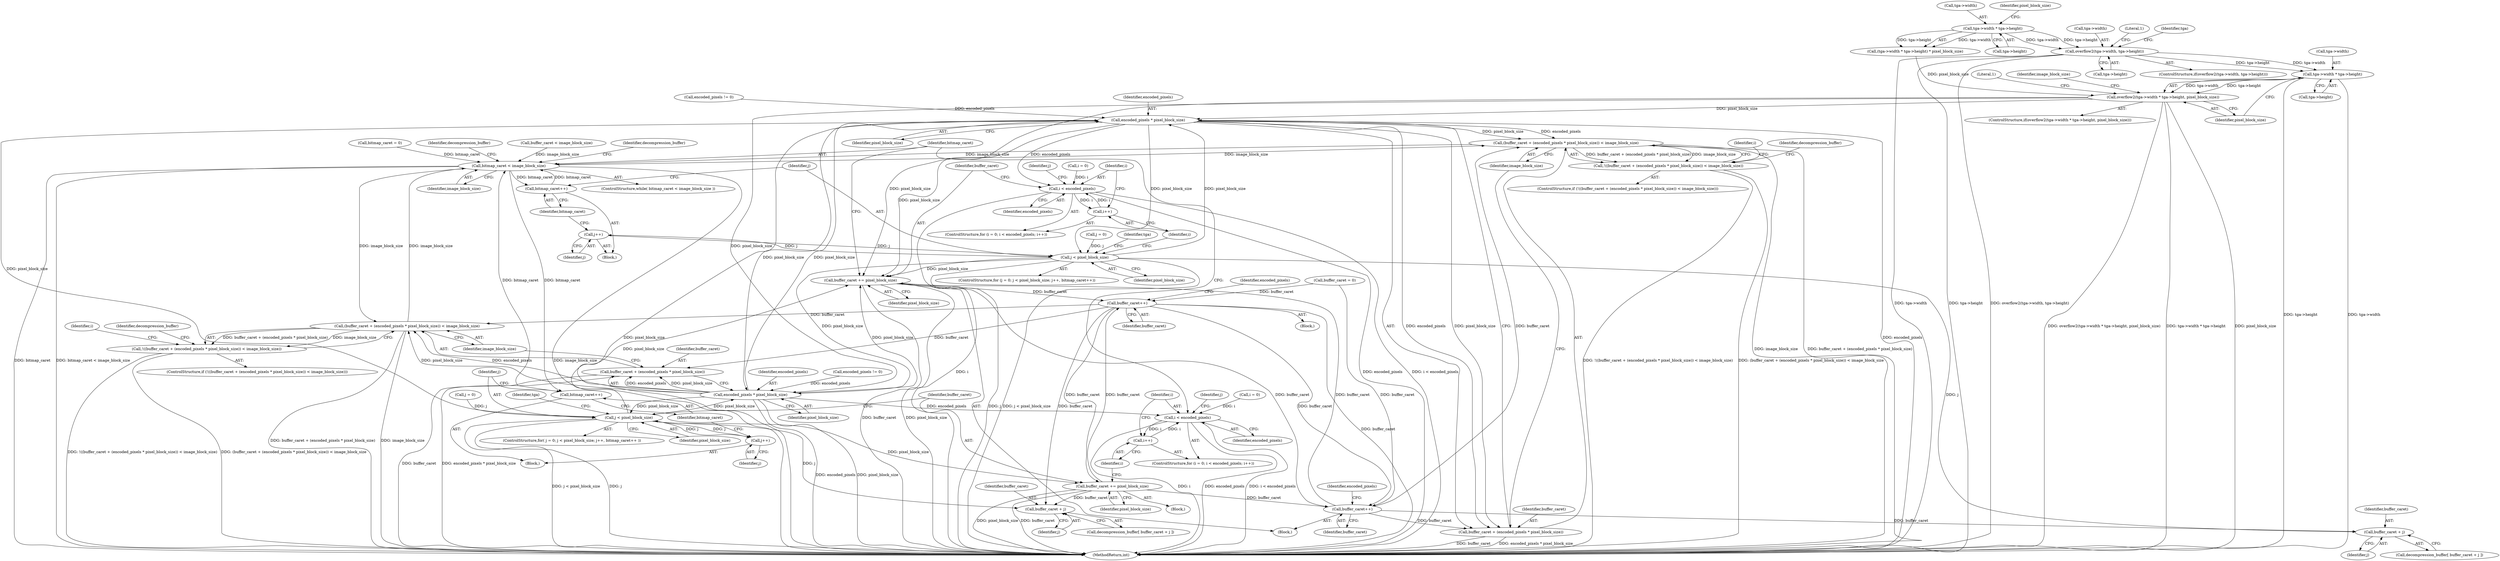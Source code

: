digraph "0_libgd_3c2b605d72e8b080dace1d98a6e50b46c1d12186@pointer" {
"1000154" [label="(Call,overflow2(tga->width, tga->height))"];
"1000120" [label="(Call,tga->width * tga->height)"];
"1000167" [label="(Call,tga->width * tga->height)"];
"1000166" [label="(Call,overflow2(tga->width * tga->height, pixel_block_size))"];
"1000393" [label="(Call,encoded_pixels * pixel_block_size)"];
"1000390" [label="(Call,(buffer_caret + (encoded_pixels * pixel_block_size)) < image_block_size)"];
"1000359" [label="(Call,bitmap_caret < image_block_size)"];
"1000425" [label="(Call,bitmap_caret++)"];
"1000460" [label="(Call,(buffer_caret + (encoded_pixels * pixel_block_size)) < image_block_size)"];
"1000459" [label="(Call,!((buffer_caret + (encoded_pixels * pixel_block_size)) < image_block_size))"];
"1000495" [label="(Call,bitmap_caret++)"];
"1000389" [label="(Call,!((buffer_caret + (encoded_pixels * pixel_block_size)) < image_block_size))"];
"1000391" [label="(Call,buffer_caret + (encoded_pixels * pixel_block_size))"];
"1000409" [label="(Call,i < encoded_pixels)"];
"1000412" [label="(Call,i++)"];
"1000419" [label="(Call,j < pixel_block_size)"];
"1000423" [label="(Call,j++)"];
"1000436" [label="(Call,buffer_caret + j)"];
"1000439" [label="(Call,buffer_caret += pixel_block_size)"];
"1000381" [label="(Call,buffer_caret++)"];
"1000451" [label="(Call,buffer_caret++)"];
"1000461" [label="(Call,buffer_caret + (encoded_pixels * pixel_block_size))"];
"1000506" [label="(Call,buffer_caret + j)"];
"1000509" [label="(Call,buffer_caret += pixel_block_size)"];
"1000463" [label="(Call,encoded_pixels * pixel_block_size)"];
"1000479" [label="(Call,i < encoded_pixels)"];
"1000482" [label="(Call,i++)"];
"1000489" [label="(Call,j < pixel_block_size)"];
"1000493" [label="(Call,j++)"];
"1000426" [label="(Identifier,bitmap_caret)"];
"1000443" [label="(Block,)"];
"1000167" [label="(Call,tga->width * tga->height)"];
"1000436" [label="(Call,buffer_caret + j)"];
"1000486" [label="(Call,j = 0)"];
"1000489" [label="(Call,j < pixel_block_size)"];
"1000487" [label="(Identifier,j)"];
"1000384" [label="(Call,encoded_pixels != 0)"];
"1000494" [label="(Identifier,j)"];
"1000480" [label="(Identifier,i)"];
"1000490" [label="(Identifier,j)"];
"1000381" [label="(Call,buffer_caret++)"];
"1000475" [label="(ControlStructure,for (i = 0; i < encoded_pixels; i++))"];
"1000434" [label="(Call,decompression_buffer[ buffer_caret + j ])"];
"1000358" [label="(ControlStructure,while( bitmap_caret < image_block_size ))"];
"1000407" [label="(Identifier,i)"];
"1000481" [label="(Identifier,encoded_pixels)"];
"1000390" [label="(Call,(buffer_caret + (encoded_pixels * pixel_block_size)) < image_block_size)"];
"1000438" [label="(Identifier,j)"];
"1000165" [label="(ControlStructure,if(overflow2(tga->width * tga->height, pixel_block_size)))"];
"1000171" [label="(Call,tga->height)"];
"1000121" [label="(Call,tga->width)"];
"1000460" [label="(Call,(buffer_caret + (encoded_pixels * pixel_block_size)) < image_block_size)"];
"1000415" [label="(ControlStructure,for (j = 0; j < pixel_block_size; j++, bitmap_caret++))"];
"1000141" [label="(Call,bitmap_caret = 0)"];
"1000440" [label="(Identifier,buffer_caret)"];
"1000178" [label="(Literal,1)"];
"1000155" [label="(Call,tga->width)"];
"1000371" [label="(Block,)"];
"1000120" [label="(Call,tga->width * tga->height)"];
"1000458" [label="(ControlStructure,if (!((buffer_caret + (encoded_pixels * pixel_block_size)) < image_block_size)))"];
"1000496" [label="(Identifier,bitmap_caret)"];
"1000385" [label="(Identifier,encoded_pixels)"];
"1000513" [label="(Identifier,decompression_buffer)"];
"1000510" [label="(Identifier,buffer_caret)"];
"1000501" [label="(Identifier,tga)"];
"1000394" [label="(Identifier,encoded_pixels)"];
"1000421" [label="(Identifier,pixel_block_size)"];
"1000455" [label="(Identifier,encoded_pixels)"];
"1000451" [label="(Call,buffer_caret++)"];
"1000465" [label="(Identifier,pixel_block_size)"];
"1000164" [label="(Literal,1)"];
"1000361" [label="(Identifier,image_block_size)"];
"1000459" [label="(Call,!((buffer_caret + (encoded_pixels * pixel_block_size)) < image_block_size))"];
"1000181" [label="(Identifier,image_block_size)"];
"1000154" [label="(Call,overflow2(tga->width, tga->height))"];
"1000410" [label="(Identifier,i)"];
"1000424" [label="(Identifier,j)"];
"1000391" [label="(Call,buffer_caret + (encoded_pixels * pixel_block_size))"];
"1000355" [label="(Call,buffer_caret = 0)"];
"1000463" [label="(Call,encoded_pixels * pixel_block_size)"];
"1000483" [label="(Identifier,i)"];
"1000519" [label="(MethodReturn,int)"];
"1000484" [label="(Block,)"];
"1000461" [label="(Call,buffer_caret + (encoded_pixels * pixel_block_size))"];
"1000417" [label="(Identifier,j)"];
"1000416" [label="(Call,j = 0)"];
"1000431" [label="(Identifier,tga)"];
"1000412" [label="(Call,i++)"];
"1000425" [label="(Call,bitmap_caret++)"];
"1000119" [label="(Call,(tga->width * tga->height) * pixel_block_size)"];
"1000360" [label="(Identifier,bitmap_caret)"];
"1000340" [label="(Call,buffer_caret < image_block_size)"];
"1000508" [label="(Identifier,j)"];
"1000479" [label="(Call,i < encoded_pixels)"];
"1000389" [label="(Call,!((buffer_caret + (encoded_pixels * pixel_block_size)) < image_block_size))"];
"1000392" [label="(Identifier,buffer_caret)"];
"1000485" [label="(ControlStructure,for( j = 0; j < pixel_block_size; j++, bitmap_caret++ ))"];
"1000462" [label="(Identifier,buffer_caret)"];
"1000405" [label="(ControlStructure,for (i = 0; i < encoded_pixels; i++))"];
"1000437" [label="(Identifier,buffer_caret)"];
"1000422" [label="(Block,)"];
"1000168" [label="(Call,tga->width)"];
"1000439" [label="(Call,buffer_caret += pixel_block_size)"];
"1000511" [label="(Identifier,pixel_block_size)"];
"1000124" [label="(Call,tga->height)"];
"1000419" [label="(Call,j < pixel_block_size)"];
"1000388" [label="(ControlStructure,if (!((buffer_caret + (encoded_pixels * pixel_block_size)) < image_block_size)))"];
"1000393" [label="(Call,encoded_pixels * pixel_block_size)"];
"1000409" [label="(Call,i < encoded_pixels)"];
"1000420" [label="(Identifier,j)"];
"1000169" [label="(Identifier,tga)"];
"1000399" [label="(Identifier,decompression_buffer)"];
"1000158" [label="(Call,tga->height)"];
"1000482" [label="(Call,i++)"];
"1000406" [label="(Call,i = 0)"];
"1000466" [label="(Identifier,image_block_size)"];
"1000153" [label="(ControlStructure,if(overflow2(tga->width, tga->height)))"];
"1000382" [label="(Identifier,buffer_caret)"];
"1000506" [label="(Call,buffer_caret + j)"];
"1000127" [label="(Identifier,pixel_block_size)"];
"1000464" [label="(Identifier,encoded_pixels)"];
"1000469" [label="(Identifier,decompression_buffer)"];
"1000492" [label="(Block,)"];
"1000477" [label="(Identifier,i)"];
"1000476" [label="(Call,i = 0)"];
"1000413" [label="(Identifier,i)"];
"1000495" [label="(Call,bitmap_caret++)"];
"1000411" [label="(Identifier,encoded_pixels)"];
"1000441" [label="(Identifier,pixel_block_size)"];
"1000423" [label="(Call,j++)"];
"1000395" [label="(Identifier,pixel_block_size)"];
"1000491" [label="(Identifier,pixel_block_size)"];
"1000454" [label="(Call,encoded_pixels != 0)"];
"1000166" [label="(Call,overflow2(tga->width * tga->height, pixel_block_size))"];
"1000493" [label="(Call,j++)"];
"1000396" [label="(Identifier,image_block_size)"];
"1000367" [label="(Identifier,decompression_buffer)"];
"1000174" [label="(Identifier,pixel_block_size)"];
"1000509" [label="(Call,buffer_caret += pixel_block_size)"];
"1000452" [label="(Identifier,buffer_caret)"];
"1000507" [label="(Identifier,buffer_caret)"];
"1000359" [label="(Call,bitmap_caret < image_block_size)"];
"1000504" [label="(Call,decompression_buffer[ buffer_caret + j ])"];
"1000154" -> "1000153"  [label="AST: "];
"1000154" -> "1000158"  [label="CFG: "];
"1000155" -> "1000154"  [label="AST: "];
"1000158" -> "1000154"  [label="AST: "];
"1000164" -> "1000154"  [label="CFG: "];
"1000169" -> "1000154"  [label="CFG: "];
"1000154" -> "1000519"  [label="DDG: tga->width"];
"1000154" -> "1000519"  [label="DDG: tga->height"];
"1000154" -> "1000519"  [label="DDG: overflow2(tga->width, tga->height)"];
"1000120" -> "1000154"  [label="DDG: tga->width"];
"1000120" -> "1000154"  [label="DDG: tga->height"];
"1000154" -> "1000167"  [label="DDG: tga->width"];
"1000154" -> "1000167"  [label="DDG: tga->height"];
"1000120" -> "1000119"  [label="AST: "];
"1000120" -> "1000124"  [label="CFG: "];
"1000121" -> "1000120"  [label="AST: "];
"1000124" -> "1000120"  [label="AST: "];
"1000127" -> "1000120"  [label="CFG: "];
"1000120" -> "1000119"  [label="DDG: tga->width"];
"1000120" -> "1000119"  [label="DDG: tga->height"];
"1000167" -> "1000166"  [label="AST: "];
"1000167" -> "1000171"  [label="CFG: "];
"1000168" -> "1000167"  [label="AST: "];
"1000171" -> "1000167"  [label="AST: "];
"1000174" -> "1000167"  [label="CFG: "];
"1000167" -> "1000519"  [label="DDG: tga->width"];
"1000167" -> "1000519"  [label="DDG: tga->height"];
"1000167" -> "1000166"  [label="DDG: tga->width"];
"1000167" -> "1000166"  [label="DDG: tga->height"];
"1000166" -> "1000165"  [label="AST: "];
"1000166" -> "1000174"  [label="CFG: "];
"1000174" -> "1000166"  [label="AST: "];
"1000178" -> "1000166"  [label="CFG: "];
"1000181" -> "1000166"  [label="CFG: "];
"1000166" -> "1000519"  [label="DDG: overflow2(tga->width * tga->height, pixel_block_size)"];
"1000166" -> "1000519"  [label="DDG: tga->width * tga->height"];
"1000166" -> "1000519"  [label="DDG: pixel_block_size"];
"1000119" -> "1000166"  [label="DDG: pixel_block_size"];
"1000166" -> "1000393"  [label="DDG: pixel_block_size"];
"1000166" -> "1000439"  [label="DDG: pixel_block_size"];
"1000166" -> "1000463"  [label="DDG: pixel_block_size"];
"1000393" -> "1000391"  [label="AST: "];
"1000393" -> "1000395"  [label="CFG: "];
"1000394" -> "1000393"  [label="AST: "];
"1000395" -> "1000393"  [label="AST: "];
"1000391" -> "1000393"  [label="CFG: "];
"1000393" -> "1000519"  [label="DDG: encoded_pixels"];
"1000393" -> "1000519"  [label="DDG: pixel_block_size"];
"1000393" -> "1000390"  [label="DDG: encoded_pixels"];
"1000393" -> "1000390"  [label="DDG: pixel_block_size"];
"1000393" -> "1000391"  [label="DDG: encoded_pixels"];
"1000393" -> "1000391"  [label="DDG: pixel_block_size"];
"1000384" -> "1000393"  [label="DDG: encoded_pixels"];
"1000463" -> "1000393"  [label="DDG: pixel_block_size"];
"1000489" -> "1000393"  [label="DDG: pixel_block_size"];
"1000419" -> "1000393"  [label="DDG: pixel_block_size"];
"1000393" -> "1000409"  [label="DDG: encoded_pixels"];
"1000393" -> "1000419"  [label="DDG: pixel_block_size"];
"1000393" -> "1000439"  [label="DDG: pixel_block_size"];
"1000393" -> "1000463"  [label="DDG: pixel_block_size"];
"1000390" -> "1000389"  [label="AST: "];
"1000390" -> "1000396"  [label="CFG: "];
"1000391" -> "1000390"  [label="AST: "];
"1000396" -> "1000390"  [label="AST: "];
"1000389" -> "1000390"  [label="CFG: "];
"1000390" -> "1000519"  [label="DDG: image_block_size"];
"1000390" -> "1000519"  [label="DDG: buffer_caret + (encoded_pixels * pixel_block_size)"];
"1000390" -> "1000359"  [label="DDG: image_block_size"];
"1000390" -> "1000389"  [label="DDG: buffer_caret + (encoded_pixels * pixel_block_size)"];
"1000390" -> "1000389"  [label="DDG: image_block_size"];
"1000381" -> "1000390"  [label="DDG: buffer_caret"];
"1000359" -> "1000390"  [label="DDG: image_block_size"];
"1000359" -> "1000358"  [label="AST: "];
"1000359" -> "1000361"  [label="CFG: "];
"1000360" -> "1000359"  [label="AST: "];
"1000361" -> "1000359"  [label="AST: "];
"1000367" -> "1000359"  [label="CFG: "];
"1000513" -> "1000359"  [label="CFG: "];
"1000359" -> "1000519"  [label="DDG: image_block_size"];
"1000359" -> "1000519"  [label="DDG: bitmap_caret"];
"1000359" -> "1000519"  [label="DDG: bitmap_caret < image_block_size"];
"1000141" -> "1000359"  [label="DDG: bitmap_caret"];
"1000495" -> "1000359"  [label="DDG: bitmap_caret"];
"1000425" -> "1000359"  [label="DDG: bitmap_caret"];
"1000340" -> "1000359"  [label="DDG: image_block_size"];
"1000460" -> "1000359"  [label="DDG: image_block_size"];
"1000359" -> "1000425"  [label="DDG: bitmap_caret"];
"1000359" -> "1000460"  [label="DDG: image_block_size"];
"1000359" -> "1000495"  [label="DDG: bitmap_caret"];
"1000425" -> "1000422"  [label="AST: "];
"1000425" -> "1000426"  [label="CFG: "];
"1000426" -> "1000425"  [label="AST: "];
"1000420" -> "1000425"  [label="CFG: "];
"1000460" -> "1000459"  [label="AST: "];
"1000460" -> "1000466"  [label="CFG: "];
"1000461" -> "1000460"  [label="AST: "];
"1000466" -> "1000460"  [label="AST: "];
"1000459" -> "1000460"  [label="CFG: "];
"1000460" -> "1000519"  [label="DDG: buffer_caret + (encoded_pixels * pixel_block_size)"];
"1000460" -> "1000519"  [label="DDG: image_block_size"];
"1000460" -> "1000459"  [label="DDG: buffer_caret + (encoded_pixels * pixel_block_size)"];
"1000460" -> "1000459"  [label="DDG: image_block_size"];
"1000451" -> "1000460"  [label="DDG: buffer_caret"];
"1000463" -> "1000460"  [label="DDG: encoded_pixels"];
"1000463" -> "1000460"  [label="DDG: pixel_block_size"];
"1000459" -> "1000458"  [label="AST: "];
"1000469" -> "1000459"  [label="CFG: "];
"1000477" -> "1000459"  [label="CFG: "];
"1000459" -> "1000519"  [label="DDG: (buffer_caret + (encoded_pixels * pixel_block_size)) < image_block_size"];
"1000459" -> "1000519"  [label="DDG: !((buffer_caret + (encoded_pixels * pixel_block_size)) < image_block_size)"];
"1000495" -> "1000492"  [label="AST: "];
"1000495" -> "1000496"  [label="CFG: "];
"1000496" -> "1000495"  [label="AST: "];
"1000490" -> "1000495"  [label="CFG: "];
"1000389" -> "1000388"  [label="AST: "];
"1000399" -> "1000389"  [label="CFG: "];
"1000407" -> "1000389"  [label="CFG: "];
"1000389" -> "1000519"  [label="DDG: !((buffer_caret + (encoded_pixels * pixel_block_size)) < image_block_size)"];
"1000389" -> "1000519"  [label="DDG: (buffer_caret + (encoded_pixels * pixel_block_size)) < image_block_size"];
"1000392" -> "1000391"  [label="AST: "];
"1000396" -> "1000391"  [label="CFG: "];
"1000391" -> "1000519"  [label="DDG: buffer_caret"];
"1000391" -> "1000519"  [label="DDG: encoded_pixels * pixel_block_size"];
"1000381" -> "1000391"  [label="DDG: buffer_caret"];
"1000409" -> "1000405"  [label="AST: "];
"1000409" -> "1000411"  [label="CFG: "];
"1000410" -> "1000409"  [label="AST: "];
"1000411" -> "1000409"  [label="AST: "];
"1000417" -> "1000409"  [label="CFG: "];
"1000440" -> "1000409"  [label="CFG: "];
"1000409" -> "1000519"  [label="DDG: encoded_pixels"];
"1000409" -> "1000519"  [label="DDG: i < encoded_pixels"];
"1000409" -> "1000519"  [label="DDG: i"];
"1000406" -> "1000409"  [label="DDG: i"];
"1000412" -> "1000409"  [label="DDG: i"];
"1000409" -> "1000412"  [label="DDG: i"];
"1000412" -> "1000405"  [label="AST: "];
"1000412" -> "1000413"  [label="CFG: "];
"1000413" -> "1000412"  [label="AST: "];
"1000410" -> "1000412"  [label="CFG: "];
"1000419" -> "1000415"  [label="AST: "];
"1000419" -> "1000421"  [label="CFG: "];
"1000420" -> "1000419"  [label="AST: "];
"1000421" -> "1000419"  [label="AST: "];
"1000431" -> "1000419"  [label="CFG: "];
"1000413" -> "1000419"  [label="CFG: "];
"1000419" -> "1000519"  [label="DDG: j"];
"1000419" -> "1000519"  [label="DDG: j < pixel_block_size"];
"1000423" -> "1000419"  [label="DDG: j"];
"1000416" -> "1000419"  [label="DDG: j"];
"1000419" -> "1000423"  [label="DDG: j"];
"1000419" -> "1000436"  [label="DDG: j"];
"1000419" -> "1000439"  [label="DDG: pixel_block_size"];
"1000419" -> "1000463"  [label="DDG: pixel_block_size"];
"1000423" -> "1000422"  [label="AST: "];
"1000423" -> "1000424"  [label="CFG: "];
"1000424" -> "1000423"  [label="AST: "];
"1000426" -> "1000423"  [label="CFG: "];
"1000436" -> "1000434"  [label="AST: "];
"1000436" -> "1000438"  [label="CFG: "];
"1000437" -> "1000436"  [label="AST: "];
"1000438" -> "1000436"  [label="AST: "];
"1000434" -> "1000436"  [label="CFG: "];
"1000381" -> "1000436"  [label="DDG: buffer_caret"];
"1000439" -> "1000371"  [label="AST: "];
"1000439" -> "1000441"  [label="CFG: "];
"1000440" -> "1000439"  [label="AST: "];
"1000441" -> "1000439"  [label="AST: "];
"1000360" -> "1000439"  [label="CFG: "];
"1000439" -> "1000519"  [label="DDG: buffer_caret"];
"1000439" -> "1000519"  [label="DDG: pixel_block_size"];
"1000439" -> "1000381"  [label="DDG: buffer_caret"];
"1000463" -> "1000439"  [label="DDG: pixel_block_size"];
"1000489" -> "1000439"  [label="DDG: pixel_block_size"];
"1000381" -> "1000439"  [label="DDG: buffer_caret"];
"1000439" -> "1000451"  [label="DDG: buffer_caret"];
"1000381" -> "1000371"  [label="AST: "];
"1000381" -> "1000382"  [label="CFG: "];
"1000382" -> "1000381"  [label="AST: "];
"1000385" -> "1000381"  [label="CFG: "];
"1000355" -> "1000381"  [label="DDG: buffer_caret"];
"1000451" -> "1000381"  [label="DDG: buffer_caret"];
"1000509" -> "1000381"  [label="DDG: buffer_caret"];
"1000451" -> "1000443"  [label="AST: "];
"1000451" -> "1000452"  [label="CFG: "];
"1000452" -> "1000451"  [label="AST: "];
"1000455" -> "1000451"  [label="CFG: "];
"1000451" -> "1000519"  [label="DDG: buffer_caret"];
"1000355" -> "1000451"  [label="DDG: buffer_caret"];
"1000509" -> "1000451"  [label="DDG: buffer_caret"];
"1000451" -> "1000461"  [label="DDG: buffer_caret"];
"1000451" -> "1000506"  [label="DDG: buffer_caret"];
"1000451" -> "1000509"  [label="DDG: buffer_caret"];
"1000461" -> "1000463"  [label="CFG: "];
"1000462" -> "1000461"  [label="AST: "];
"1000463" -> "1000461"  [label="AST: "];
"1000466" -> "1000461"  [label="CFG: "];
"1000461" -> "1000519"  [label="DDG: encoded_pixels * pixel_block_size"];
"1000461" -> "1000519"  [label="DDG: buffer_caret"];
"1000463" -> "1000461"  [label="DDG: encoded_pixels"];
"1000463" -> "1000461"  [label="DDG: pixel_block_size"];
"1000506" -> "1000504"  [label="AST: "];
"1000506" -> "1000508"  [label="CFG: "];
"1000507" -> "1000506"  [label="AST: "];
"1000508" -> "1000506"  [label="AST: "];
"1000504" -> "1000506"  [label="CFG: "];
"1000509" -> "1000506"  [label="DDG: buffer_caret"];
"1000489" -> "1000506"  [label="DDG: j"];
"1000509" -> "1000484"  [label="AST: "];
"1000509" -> "1000511"  [label="CFG: "];
"1000510" -> "1000509"  [label="AST: "];
"1000511" -> "1000509"  [label="AST: "];
"1000483" -> "1000509"  [label="CFG: "];
"1000509" -> "1000519"  [label="DDG: pixel_block_size"];
"1000509" -> "1000519"  [label="DDG: buffer_caret"];
"1000489" -> "1000509"  [label="DDG: pixel_block_size"];
"1000463" -> "1000465"  [label="CFG: "];
"1000464" -> "1000463"  [label="AST: "];
"1000465" -> "1000463"  [label="AST: "];
"1000463" -> "1000519"  [label="DDG: pixel_block_size"];
"1000463" -> "1000519"  [label="DDG: encoded_pixels"];
"1000454" -> "1000463"  [label="DDG: encoded_pixels"];
"1000489" -> "1000463"  [label="DDG: pixel_block_size"];
"1000463" -> "1000479"  [label="DDG: encoded_pixels"];
"1000463" -> "1000489"  [label="DDG: pixel_block_size"];
"1000479" -> "1000475"  [label="AST: "];
"1000479" -> "1000481"  [label="CFG: "];
"1000480" -> "1000479"  [label="AST: "];
"1000481" -> "1000479"  [label="AST: "];
"1000360" -> "1000479"  [label="CFG: "];
"1000487" -> "1000479"  [label="CFG: "];
"1000479" -> "1000519"  [label="DDG: i < encoded_pixels"];
"1000479" -> "1000519"  [label="DDG: i"];
"1000479" -> "1000519"  [label="DDG: encoded_pixels"];
"1000482" -> "1000479"  [label="DDG: i"];
"1000476" -> "1000479"  [label="DDG: i"];
"1000479" -> "1000482"  [label="DDG: i"];
"1000482" -> "1000475"  [label="AST: "];
"1000482" -> "1000483"  [label="CFG: "];
"1000483" -> "1000482"  [label="AST: "];
"1000480" -> "1000482"  [label="CFG: "];
"1000489" -> "1000485"  [label="AST: "];
"1000489" -> "1000491"  [label="CFG: "];
"1000490" -> "1000489"  [label="AST: "];
"1000491" -> "1000489"  [label="AST: "];
"1000501" -> "1000489"  [label="CFG: "];
"1000510" -> "1000489"  [label="CFG: "];
"1000489" -> "1000519"  [label="DDG: j < pixel_block_size"];
"1000489" -> "1000519"  [label="DDG: j"];
"1000493" -> "1000489"  [label="DDG: j"];
"1000486" -> "1000489"  [label="DDG: j"];
"1000489" -> "1000493"  [label="DDG: j"];
"1000493" -> "1000492"  [label="AST: "];
"1000493" -> "1000494"  [label="CFG: "];
"1000494" -> "1000493"  [label="AST: "];
"1000496" -> "1000493"  [label="CFG: "];
}
